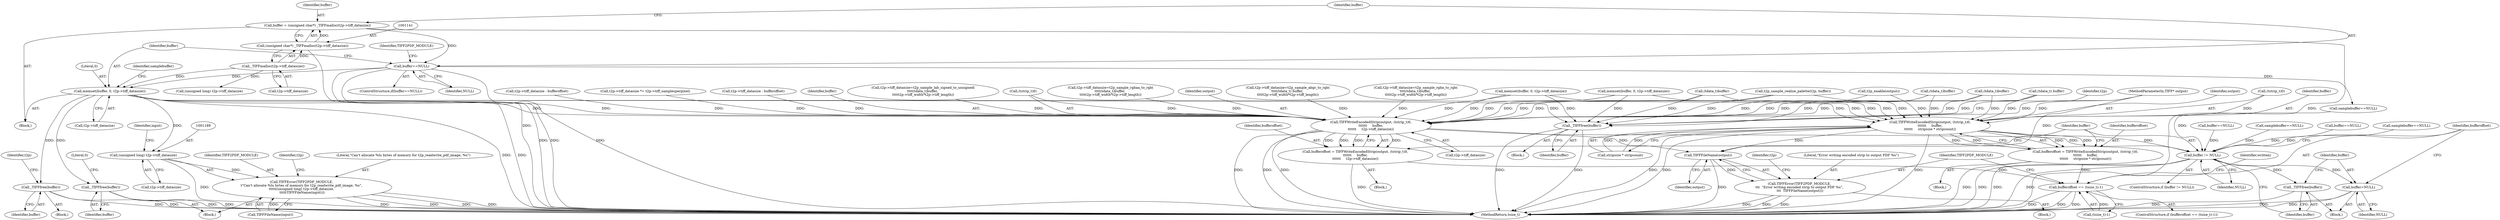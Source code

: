 digraph "0_libtiff_83a4b92815ea04969d494416eaae3d4c6b338e4a#diff-c8b4b355f9b5c06d585b23138e1c185f_4@API" {
"1001168" [label="(Call,memset(buffer, 0, t2p->tiff_datasize))"];
"1001147" [label="(Call,buffer==NULL)"];
"1001138" [label="(Call,buffer = (unsigned char*) _TIFFmalloc(t2p->tiff_datasize))"];
"1001140" [label="(Call,(unsigned char*) _TIFFmalloc(t2p->tiff_datasize))"];
"1001142" [label="(Call,_TIFFmalloc(t2p->tiff_datasize))"];
"1001188" [label="(Call,(unsigned long) t2p->tiff_datasize)"];
"1001185" [label="(Call,TIFFError(TIFF2PDF_MODULE, \n\t\"Can't allocate %lu bytes of memory for t2p_readwrite_pdf_image, %s\", \n\t\t\t\t\t(unsigned long) t2p->tiff_datasize, \n\t\t\t\t\tTIFFFileName(input)))"];
"1001200" [label="(Call,_TIFFfree(buffer))"];
"1001265" [label="(Call,_TIFFfree(buffer))"];
"1001745" [label="(Call,_TIFFfree(buffer))"];
"1001886" [label="(Call,TIFFWriteEncodedStrip(output, (tstrip_t)0,\n\t\t\t\t\t\t     buffer,\n\t\t\t\t\t\t     stripsize * stripcount))"];
"1001884" [label="(Call,bufferoffset = TIFFWriteEncodedStrip(output, (tstrip_t)0,\n\t\t\t\t\t\t     buffer,\n\t\t\t\t\t\t     stripsize * stripcount))"];
"1001919" [label="(Call,bufferoffset == (tsize_t)-1)"];
"1001909" [label="(Call,buffer != NULL)"];
"1001913" [label="(Call,_TIFFfree(buffer))"];
"1001915" [label="(Call,buffer=NULL)"];
"1001929" [label="(Call,TIFFFileName(output))"];
"1001926" [label="(Call,TIFFError(TIFF2PDF_MODULE, \n\t\t\t  \"Error writing encoded strip to output PDF %s\", \n\t\t\t  TIFFFileName(output)))"];
"1001899" [label="(Call,TIFFWriteEncodedStrip(output, (tstrip_t)0,\n\t\t\t\t\t\t     buffer,\n\t\t\t\t\t\t     t2p->tiff_datasize))"];
"1001897" [label="(Call,bufferoffset = TIFFWriteEncodedStrip(output, (tstrip_t)0,\n\t\t\t\t\t\t     buffer,\n\t\t\t\t\t\t     t2p->tiff_datasize))"];
"1001897" [label="(Call,bufferoffset = TIFFWriteEncodedStrip(output, (tstrip_t)0,\n\t\t\t\t\t\t     buffer,\n\t\t\t\t\t\t     t2p->tiff_datasize))"];
"1001737" [label="(Block,)"];
"1001020" [label="(Call,buffer==NULL)"];
"1001913" [label="(Call,_TIFFfree(buffer))"];
"1001412" [label="(Call,samplebuffer==NULL)"];
"1001115" [label="(Block,)"];
"1001187" [label="(Literal,\"Can't allocate %lu bytes of memory for t2p_readwrite_pdf_image, %s\")"];
"1001484" [label="(Call,(tdata_t)buffer)"];
"1001933" [label="(Identifier,t2p)"];
"1001142" [label="(Call,_TIFFmalloc(t2p->tiff_datasize))"];
"1001185" [label="(Call,TIFFError(TIFF2PDF_MODULE, \n\t\"Can't allocate %lu bytes of memory for t2p_readwrite_pdf_image, %s\", \n\t\t\t\t\t(unsigned long) t2p->tiff_datasize, \n\t\t\t\t\tTIFFFileName(input)))"];
"1001181" [label="(Call,samplebuffer==NULL)"];
"1001896" [label="(Block,)"];
"1001891" [label="(Identifier,buffer)"];
"1001930" [label="(Identifier,output)"];
"1001892" [label="(Call,stripsize * stripcount)"];
"1001886" [label="(Call,TIFFWriteEncodedStrip(output, (tstrip_t)0,\n\t\t\t\t\t\t     buffer,\n\t\t\t\t\t\t     stripsize * stripcount))"];
"1001269" [label="(Identifier,t2p)"];
"1001170" [label="(Literal,0)"];
"1001883" [label="(Block,)"];
"1001152" [label="(Identifier,TIFF2PDF_MODULE)"];
"1001864" [label="(Call,t2p_enable(output))"];
"1001602" [label="(Call,(tdata_t)buffer)"];
"1001169" [label="(Identifier,buffer)"];
"1001905" [label="(Call,t2p->tiff_datasize)"];
"1001200" [label="(Call,_TIFFfree(buffer))"];
"1001188" [label="(Call,(unsigned long) t2p->tiff_datasize)"];
"1001927" [label="(Identifier,TIFF2PDF_MODULE)"];
"1001149" [label="(Identifier,NULL)"];
"1001597" [label="(Call,t2p->tiff_datasize=t2p_sample_lab_signed_to_unsigned(\n\t\t\t\t(tdata_t)buffer, \n\t\t\t\tt2p->tiff_width*t2p->tiff_length))"];
"1001138" [label="(Call,buffer = (unsigned char*) _TIFFmalloc(t2p->tiff_datasize))"];
"1001175" [label="(Identifier,samplebuffer)"];
"1001746" [label="(Identifier,buffer)"];
"1001901" [label="(Call,(tstrip_t)0)"];
"1001254" [label="(Block,)"];
"1001146" [label="(ControlStructure,if(buffer==NULL))"];
"1001462" [label="(Call,(tdata_t)buffer)"];
"1001201" [label="(Identifier,buffer)"];
"1001203" [label="(Literal,0)"];
"1001917" [label="(Identifier,NULL)"];
"1001147" [label="(Call,buffer==NULL)"];
"1001899" [label="(Call,TIFFWriteEncodedStrip(output, (tstrip_t)0,\n\t\t\t\t\t\t     buffer,\n\t\t\t\t\t\t     t2p->tiff_datasize))"];
"1001447" [label="(Call,t2p_sample_realize_palette(t2p, buffer))"];
"1001885" [label="(Identifier,bufferoffset)"];
"1001920" [label="(Identifier,bufferoffset)"];
"1001887" [label="(Identifier,output)"];
"1001911" [label="(Identifier,NULL)"];
"1001910" [label="(Identifier,buffer)"];
"1001945" [label="(MethodReturn,tsize_t)"];
"1001184" [label="(Block,)"];
"1001479" [label="(Call,t2p->tiff_datasize=t2p_sample_rgbaa_to_rgb(\n\t\t\t\t(tdata_t)buffer, \n\t\t\t\tt2p->tiff_width*t2p->tiff_length))"];
"1001900" [label="(Identifier,output)"];
"1001194" [label="(Identifier,input)"];
"1001575" [label="(Call,t2p->tiff_datasize=t2p_sample_abgr_to_rgb(\n\t\t\t\t(tdata_t) buffer, \n\t\t\t\tt2p->tiff_width*t2p->tiff_length))"];
"1001928" [label="(Literal,\"Error writing encoded strip to output PDF %s\")"];
"1001749" [label="(Identifier,t2p)"];
"1001916" [label="(Identifier,buffer)"];
"1001457" [label="(Call,t2p->tiff_datasize=t2p_sample_rgba_to_rgb(\n\t\t\t\t(tdata_t)buffer, \n\t\t\t\tt2p->tiff_width*t2p->tiff_length))"];
"1000106" [label="(MethodParameterIn,TIFF* output)"];
"1001041" [label="(Call,memset(buffer, 0, t2p->tiff_datasize))"];
"1001925" [label="(Block,)"];
"1001139" [label="(Identifier,buffer)"];
"1001898" [label="(Identifier,bufferoffset)"];
"1001300" [label="(Call,buffer==NULL)"];
"1001321" [label="(Call,memset(buffer, 0, t2p->tiff_datasize))"];
"1001912" [label="(Block,)"];
"1001519" [label="(Call,samplebuffer==NULL)"];
"1001148" [label="(Identifier,buffer)"];
"1001171" [label="(Call,t2p->tiff_datasize)"];
"1001186" [label="(Identifier,TIFF2PDF_MODULE)"];
"1001580" [label="(Call,(tdata_t) buffer)"];
"1001909" [label="(Call,buffer != NULL)"];
"1001745" [label="(Call,_TIFFfree(buffer))"];
"1001918" [label="(ControlStructure,if (bufferoffset == (tsize_t)-1))"];
"1001265" [label="(Call,_TIFFfree(buffer))"];
"1001915" [label="(Call,buffer=NULL)"];
"1001929" [label="(Call,TIFFFileName(output))"];
"1001921" [label="(Call,(tsize_t)-1)"];
"1001078" [label="(Call,t2p->tiff_datasize - bufferoffset)"];
"1001140" [label="(Call,(unsigned char*) _TIFFmalloc(t2p->tiff_datasize))"];
"1001154" [label="(Call,(unsigned long) t2p->tiff_datasize)"];
"1001440" [label="(Call,t2p->tiff_datasize *= t2p->tiff_samplesperpixel)"];
"1001197" [label="(Identifier,t2p)"];
"1001358" [label="(Call,t2p->tiff_datasize - bufferoffset)"];
"1001904" [label="(Identifier,buffer)"];
"1001926" [label="(Call,TIFFError(TIFF2PDF_MODULE, \n\t\t\t  \"Error writing encoded strip to output PDF %s\", \n\t\t\t  TIFFFileName(output)))"];
"1001266" [label="(Identifier,buffer)"];
"1001888" [label="(Call,(tstrip_t)0)"];
"1001908" [label="(ControlStructure,if (buffer != NULL))"];
"1001914" [label="(Identifier,buffer)"];
"1001168" [label="(Call,memset(buffer, 0, t2p->tiff_datasize))"];
"1001143" [label="(Call,t2p->tiff_datasize)"];
"1001919" [label="(Call,bufferoffset == (tsize_t)-1)"];
"1001939" [label="(Identifier,written)"];
"1001190" [label="(Call,t2p->tiff_datasize)"];
"1001884" [label="(Call,bufferoffset = TIFFWriteEncodedStrip(output, (tstrip_t)0,\n\t\t\t\t\t\t     buffer,\n\t\t\t\t\t\t     stripsize * stripcount))"];
"1001193" [label="(Call,TIFFFileName(input))"];
"1001168" -> "1001115"  [label="AST: "];
"1001168" -> "1001171"  [label="CFG: "];
"1001169" -> "1001168"  [label="AST: "];
"1001170" -> "1001168"  [label="AST: "];
"1001171" -> "1001168"  [label="AST: "];
"1001175" -> "1001168"  [label="CFG: "];
"1001168" -> "1001945"  [label="DDG: "];
"1001168" -> "1001945"  [label="DDG: "];
"1001147" -> "1001168"  [label="DDG: "];
"1001142" -> "1001168"  [label="DDG: "];
"1001168" -> "1001188"  [label="DDG: "];
"1001168" -> "1001200"  [label="DDG: "];
"1001168" -> "1001265"  [label="DDG: "];
"1001168" -> "1001745"  [label="DDG: "];
"1001168" -> "1001886"  [label="DDG: "];
"1001168" -> "1001899"  [label="DDG: "];
"1001168" -> "1001899"  [label="DDG: "];
"1001147" -> "1001146"  [label="AST: "];
"1001147" -> "1001149"  [label="CFG: "];
"1001148" -> "1001147"  [label="AST: "];
"1001149" -> "1001147"  [label="AST: "];
"1001152" -> "1001147"  [label="CFG: "];
"1001169" -> "1001147"  [label="CFG: "];
"1001147" -> "1001945"  [label="DDG: "];
"1001147" -> "1001945"  [label="DDG: "];
"1001147" -> "1001945"  [label="DDG: "];
"1001138" -> "1001147"  [label="DDG: "];
"1001147" -> "1001181"  [label="DDG: "];
"1001138" -> "1001115"  [label="AST: "];
"1001138" -> "1001140"  [label="CFG: "];
"1001139" -> "1001138"  [label="AST: "];
"1001140" -> "1001138"  [label="AST: "];
"1001148" -> "1001138"  [label="CFG: "];
"1001138" -> "1001945"  [label="DDG: "];
"1001140" -> "1001138"  [label="DDG: "];
"1001140" -> "1001142"  [label="CFG: "];
"1001141" -> "1001140"  [label="AST: "];
"1001142" -> "1001140"  [label="AST: "];
"1001140" -> "1001945"  [label="DDG: "];
"1001142" -> "1001140"  [label="DDG: "];
"1001142" -> "1001143"  [label="CFG: "];
"1001143" -> "1001142"  [label="AST: "];
"1001142" -> "1001154"  [label="DDG: "];
"1001188" -> "1001185"  [label="AST: "];
"1001188" -> "1001190"  [label="CFG: "];
"1001189" -> "1001188"  [label="AST: "];
"1001190" -> "1001188"  [label="AST: "];
"1001194" -> "1001188"  [label="CFG: "];
"1001188" -> "1001945"  [label="DDG: "];
"1001188" -> "1001185"  [label="DDG: "];
"1001185" -> "1001184"  [label="AST: "];
"1001185" -> "1001193"  [label="CFG: "];
"1001186" -> "1001185"  [label="AST: "];
"1001187" -> "1001185"  [label="AST: "];
"1001193" -> "1001185"  [label="AST: "];
"1001197" -> "1001185"  [label="CFG: "];
"1001185" -> "1001945"  [label="DDG: "];
"1001185" -> "1001945"  [label="DDG: "];
"1001185" -> "1001945"  [label="DDG: "];
"1001185" -> "1001945"  [label="DDG: "];
"1001193" -> "1001185"  [label="DDG: "];
"1001200" -> "1001184"  [label="AST: "];
"1001200" -> "1001201"  [label="CFG: "];
"1001201" -> "1001200"  [label="AST: "];
"1001203" -> "1001200"  [label="CFG: "];
"1001200" -> "1001945"  [label="DDG: "];
"1001200" -> "1001945"  [label="DDG: "];
"1001265" -> "1001254"  [label="AST: "];
"1001265" -> "1001266"  [label="CFG: "];
"1001266" -> "1001265"  [label="AST: "];
"1001269" -> "1001265"  [label="CFG: "];
"1001265" -> "1001945"  [label="DDG: "];
"1001265" -> "1001945"  [label="DDG: "];
"1001745" -> "1001737"  [label="AST: "];
"1001745" -> "1001746"  [label="CFG: "];
"1001746" -> "1001745"  [label="AST: "];
"1001749" -> "1001745"  [label="CFG: "];
"1001745" -> "1001945"  [label="DDG: "];
"1001745" -> "1001945"  [label="DDG: "];
"1001462" -> "1001745"  [label="DDG: "];
"1001447" -> "1001745"  [label="DDG: "];
"1001602" -> "1001745"  [label="DDG: "];
"1001580" -> "1001745"  [label="DDG: "];
"1001041" -> "1001745"  [label="DDG: "];
"1001321" -> "1001745"  [label="DDG: "];
"1001484" -> "1001745"  [label="DDG: "];
"1001886" -> "1001884"  [label="AST: "];
"1001886" -> "1001892"  [label="CFG: "];
"1001887" -> "1001886"  [label="AST: "];
"1001888" -> "1001886"  [label="AST: "];
"1001891" -> "1001886"  [label="AST: "];
"1001892" -> "1001886"  [label="AST: "];
"1001884" -> "1001886"  [label="CFG: "];
"1001886" -> "1001945"  [label="DDG: "];
"1001886" -> "1001945"  [label="DDG: "];
"1001886" -> "1001945"  [label="DDG: "];
"1001886" -> "1001884"  [label="DDG: "];
"1001886" -> "1001884"  [label="DDG: "];
"1001886" -> "1001884"  [label="DDG: "];
"1001886" -> "1001884"  [label="DDG: "];
"1001864" -> "1001886"  [label="DDG: "];
"1000106" -> "1001886"  [label="DDG: "];
"1001888" -> "1001886"  [label="DDG: "];
"1001462" -> "1001886"  [label="DDG: "];
"1001447" -> "1001886"  [label="DDG: "];
"1001602" -> "1001886"  [label="DDG: "];
"1001580" -> "1001886"  [label="DDG: "];
"1001041" -> "1001886"  [label="DDG: "];
"1001321" -> "1001886"  [label="DDG: "];
"1001484" -> "1001886"  [label="DDG: "];
"1001892" -> "1001886"  [label="DDG: "];
"1001892" -> "1001886"  [label="DDG: "];
"1001886" -> "1001909"  [label="DDG: "];
"1001886" -> "1001929"  [label="DDG: "];
"1001884" -> "1001883"  [label="AST: "];
"1001885" -> "1001884"  [label="AST: "];
"1001910" -> "1001884"  [label="CFG: "];
"1001884" -> "1001945"  [label="DDG: "];
"1001884" -> "1001919"  [label="DDG: "];
"1001919" -> "1001918"  [label="AST: "];
"1001919" -> "1001921"  [label="CFG: "];
"1001920" -> "1001919"  [label="AST: "];
"1001921" -> "1001919"  [label="AST: "];
"1001927" -> "1001919"  [label="CFG: "];
"1001939" -> "1001919"  [label="CFG: "];
"1001919" -> "1001945"  [label="DDG: "];
"1001919" -> "1001945"  [label="DDG: "];
"1001919" -> "1001945"  [label="DDG: "];
"1001897" -> "1001919"  [label="DDG: "];
"1001921" -> "1001919"  [label="DDG: "];
"1001909" -> "1001908"  [label="AST: "];
"1001909" -> "1001911"  [label="CFG: "];
"1001910" -> "1001909"  [label="AST: "];
"1001911" -> "1001909"  [label="AST: "];
"1001914" -> "1001909"  [label="CFG: "];
"1001920" -> "1001909"  [label="CFG: "];
"1001909" -> "1001945"  [label="DDG: "];
"1001909" -> "1001945"  [label="DDG: "];
"1001909" -> "1001945"  [label="DDG: "];
"1001899" -> "1001909"  [label="DDG: "];
"1001519" -> "1001909"  [label="DDG: "];
"1001300" -> "1001909"  [label="DDG: "];
"1001181" -> "1001909"  [label="DDG: "];
"1001412" -> "1001909"  [label="DDG: "];
"1001020" -> "1001909"  [label="DDG: "];
"1001909" -> "1001913"  [label="DDG: "];
"1001909" -> "1001915"  [label="DDG: "];
"1001913" -> "1001912"  [label="AST: "];
"1001913" -> "1001914"  [label="CFG: "];
"1001914" -> "1001913"  [label="AST: "];
"1001916" -> "1001913"  [label="CFG: "];
"1001913" -> "1001945"  [label="DDG: "];
"1001915" -> "1001912"  [label="AST: "];
"1001915" -> "1001917"  [label="CFG: "];
"1001916" -> "1001915"  [label="AST: "];
"1001917" -> "1001915"  [label="AST: "];
"1001920" -> "1001915"  [label="CFG: "];
"1001915" -> "1001945"  [label="DDG: "];
"1001915" -> "1001945"  [label="DDG: "];
"1001929" -> "1001926"  [label="AST: "];
"1001929" -> "1001930"  [label="CFG: "];
"1001930" -> "1001929"  [label="AST: "];
"1001926" -> "1001929"  [label="CFG: "];
"1001929" -> "1001945"  [label="DDG: "];
"1001929" -> "1001926"  [label="DDG: "];
"1001899" -> "1001929"  [label="DDG: "];
"1000106" -> "1001929"  [label="DDG: "];
"1001926" -> "1001925"  [label="AST: "];
"1001927" -> "1001926"  [label="AST: "];
"1001928" -> "1001926"  [label="AST: "];
"1001933" -> "1001926"  [label="CFG: "];
"1001926" -> "1001945"  [label="DDG: "];
"1001926" -> "1001945"  [label="DDG: "];
"1001926" -> "1001945"  [label="DDG: "];
"1001899" -> "1001897"  [label="AST: "];
"1001899" -> "1001905"  [label="CFG: "];
"1001900" -> "1001899"  [label="AST: "];
"1001901" -> "1001899"  [label="AST: "];
"1001904" -> "1001899"  [label="AST: "];
"1001905" -> "1001899"  [label="AST: "];
"1001897" -> "1001899"  [label="CFG: "];
"1001899" -> "1001945"  [label="DDG: "];
"1001899" -> "1001945"  [label="DDG: "];
"1001899" -> "1001945"  [label="DDG: "];
"1001899" -> "1001897"  [label="DDG: "];
"1001899" -> "1001897"  [label="DDG: "];
"1001899" -> "1001897"  [label="DDG: "];
"1001899" -> "1001897"  [label="DDG: "];
"1001864" -> "1001899"  [label="DDG: "];
"1000106" -> "1001899"  [label="DDG: "];
"1001901" -> "1001899"  [label="DDG: "];
"1001462" -> "1001899"  [label="DDG: "];
"1001447" -> "1001899"  [label="DDG: "];
"1001602" -> "1001899"  [label="DDG: "];
"1001580" -> "1001899"  [label="DDG: "];
"1001041" -> "1001899"  [label="DDG: "];
"1001041" -> "1001899"  [label="DDG: "];
"1001321" -> "1001899"  [label="DDG: "];
"1001321" -> "1001899"  [label="DDG: "];
"1001484" -> "1001899"  [label="DDG: "];
"1001479" -> "1001899"  [label="DDG: "];
"1001358" -> "1001899"  [label="DDG: "];
"1001597" -> "1001899"  [label="DDG: "];
"1001575" -> "1001899"  [label="DDG: "];
"1001457" -> "1001899"  [label="DDG: "];
"1001078" -> "1001899"  [label="DDG: "];
"1001440" -> "1001899"  [label="DDG: "];
"1001897" -> "1001896"  [label="AST: "];
"1001898" -> "1001897"  [label="AST: "];
"1001910" -> "1001897"  [label="CFG: "];
"1001897" -> "1001945"  [label="DDG: "];
}
